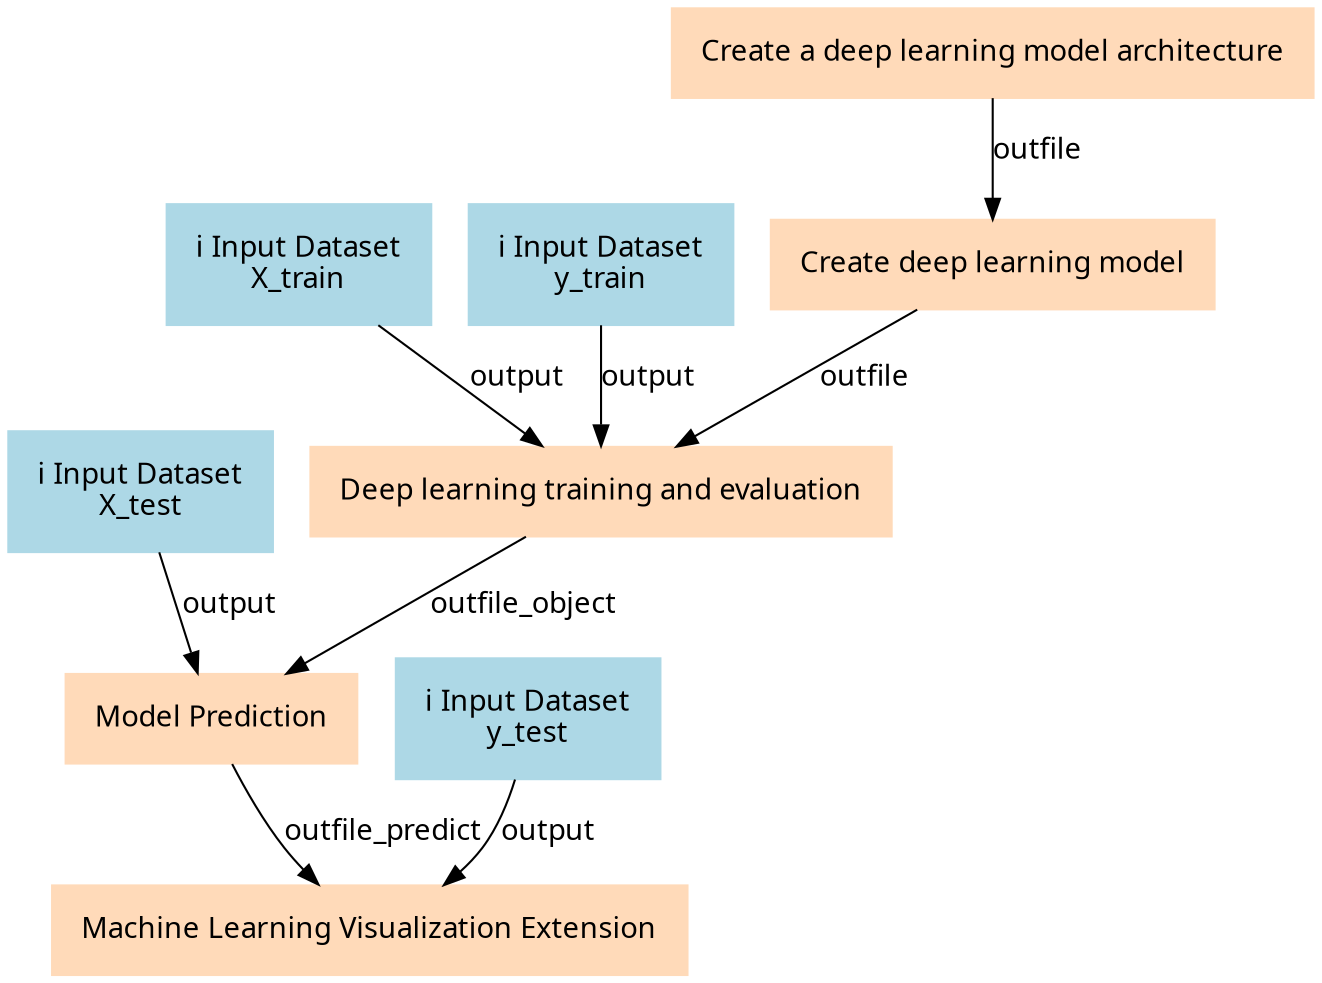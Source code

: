 digraph main {
  node [fontname="Atkinson Hyperlegible", shape=box, color=white,style=filled,color=peachpuff,margin="0.2,0.2"];
  edge [fontname="Atkinson Hyperlegible"];
  0[color=lightblue,label="ℹ️ Input Dataset\nX_test"]
  1[color=lightblue,label="ℹ️ Input Dataset\nX_train"]
  2[color=lightblue,label="ℹ️ Input Dataset\ny_test"]
  3[color=lightblue,label="ℹ️ Input Dataset\ny_train"]
  4[label="Create a deep learning model architecture"]
  5[label="Create deep learning model"]
  4 -> 5 [label="outfile"]
  6[label="Deep learning training and evaluation"]
  5 -> 6 [label="outfile"]
  1 -> 6 [label="output"]
  3 -> 6 [label="output"]
  7[label="Model Prediction"]
  6 -> 7 [label="outfile_object"]
  0 -> 7 [label="output"]
  8[label="Machine Learning Visualization Extension"]
  7 -> 8 [label="outfile_predict"]
  2 -> 8 [label="output"]
}